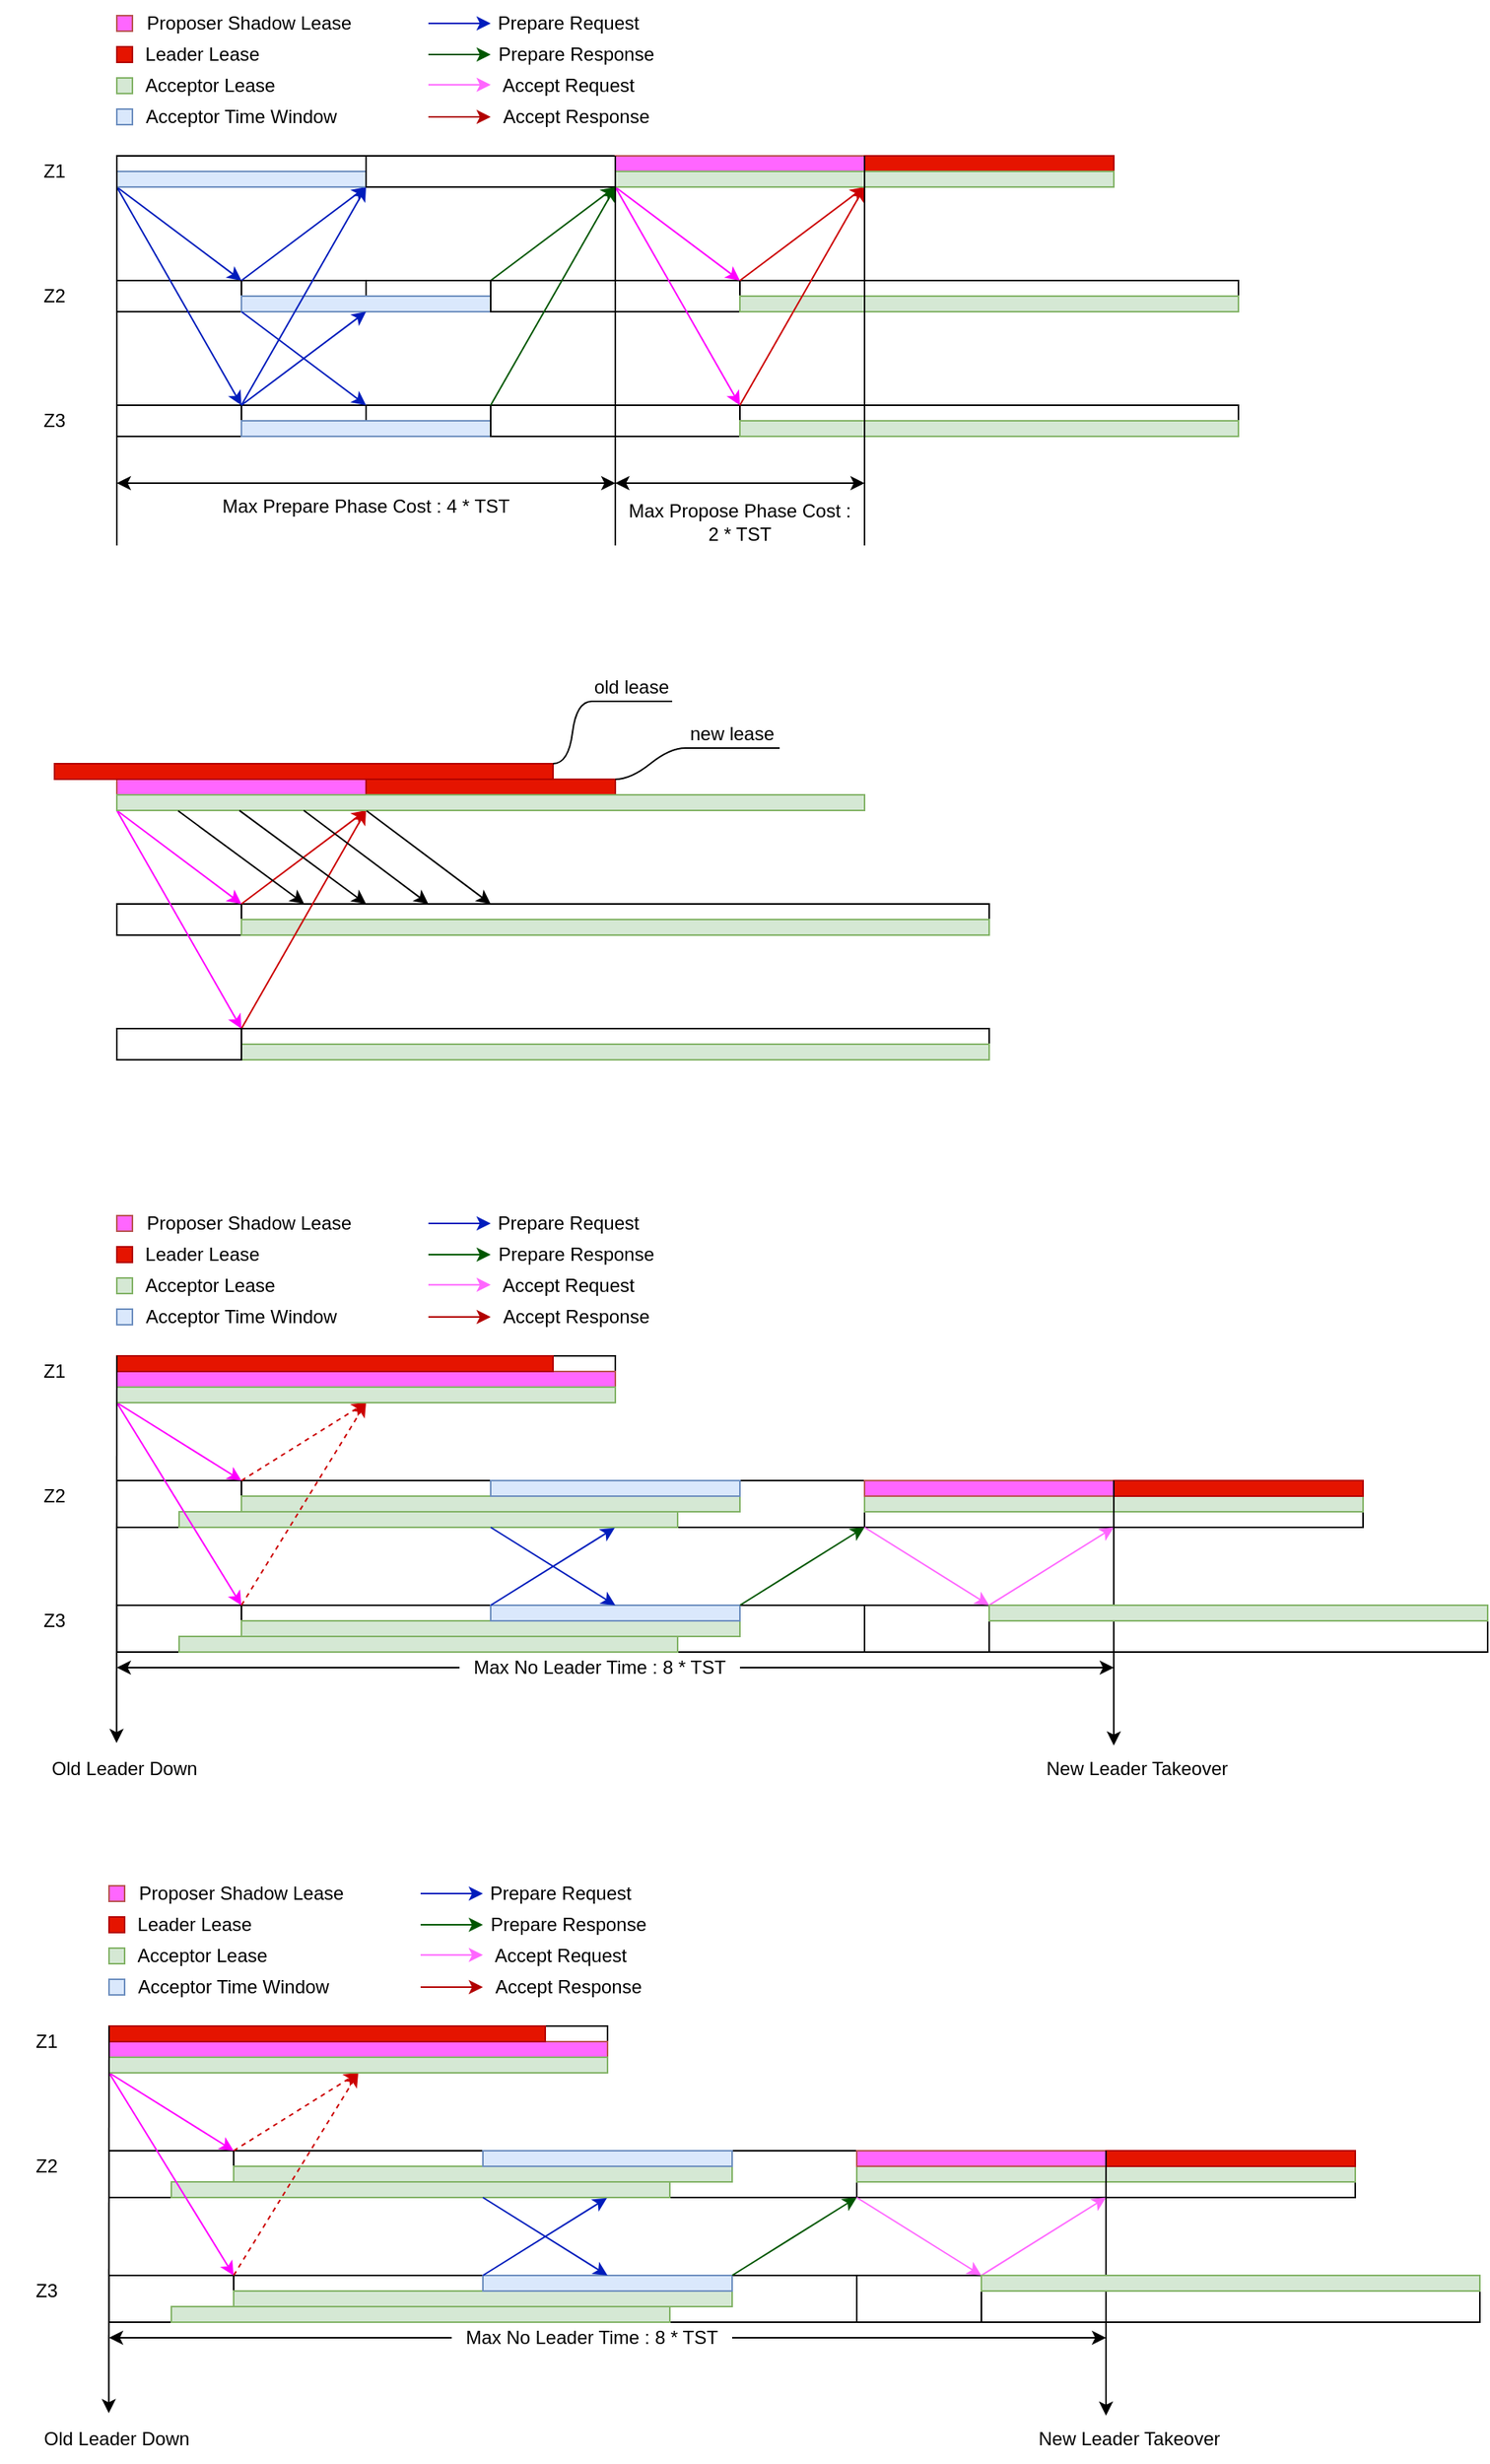 <mxfile version="20.2.7" type="github">
  <diagram id="ItlnomH0AQJC90lqwzH7" name="第 1 页">
    <mxGraphModel dx="649" dy="424" grid="1" gridSize="10" guides="1" tooltips="1" connect="1" arrows="1" fold="1" page="1" pageScale="1" pageWidth="827" pageHeight="1169" math="0" shadow="0">
      <root>
        <mxCell id="0" />
        <mxCell id="1" parent="0" />
        <mxCell id="S2eKIZhLgG1476qMJcx_-198" value="" style="rounded=0;whiteSpace=wrap;html=1;" vertex="1" parent="1">
          <mxGeometry x="600" y="950" width="320" height="30" as="geometry" />
        </mxCell>
        <mxCell id="S2eKIZhLgG1476qMJcx_-67" value="" style="rounded=0;whiteSpace=wrap;html=1;" vertex="1" parent="1">
          <mxGeometry x="200" y="950" width="400" height="30" as="geometry" />
        </mxCell>
        <mxCell id="S2eKIZhLgG1476qMJcx_-86" value="" style="rounded=0;whiteSpace=wrap;html=1;" vertex="1" parent="1">
          <mxGeometry x="120" y="950" width="80" height="30" as="geometry" />
        </mxCell>
        <mxCell id="S2eKIZhLgG1476qMJcx_-194" value="" style="rounded=0;whiteSpace=wrap;html=1;fillColor=#d5e8d4;strokeColor=#82b366;" vertex="1" parent="1">
          <mxGeometry x="160" y="970" width="320" height="10" as="geometry" />
        </mxCell>
        <mxCell id="S2eKIZhLgG1476qMJcx_-177" value="" style="rounded=0;whiteSpace=wrap;html=1;" vertex="1" parent="1">
          <mxGeometry x="120" y="580" width="80" height="20" as="geometry" />
        </mxCell>
        <mxCell id="S2eKIZhLgG1476qMJcx_-158" value="" style="rounded=0;whiteSpace=wrap;html=1;" vertex="1" parent="1">
          <mxGeometry x="680" y="1030" width="320" height="30" as="geometry" />
        </mxCell>
        <mxCell id="S2eKIZhLgG1476qMJcx_-134" value="" style="rounded=0;whiteSpace=wrap;html=1;" vertex="1" parent="1">
          <mxGeometry x="280" y="870" width="160" height="30" as="geometry" />
        </mxCell>
        <mxCell id="S2eKIZhLgG1476qMJcx_-46" value="" style="rounded=0;whiteSpace=wrap;html=1;" vertex="1" parent="1">
          <mxGeometry x="520" y="260" width="320" height="20" as="geometry" />
        </mxCell>
        <mxCell id="S2eKIZhLgG1476qMJcx_-45" value="" style="rounded=0;whiteSpace=wrap;html=1;" vertex="1" parent="1">
          <mxGeometry x="520" y="180" width="320" height="20" as="geometry" />
        </mxCell>
        <mxCell id="S2eKIZhLgG1476qMJcx_-44" value="" style="rounded=0;whiteSpace=wrap;html=1;" vertex="1" parent="1">
          <mxGeometry x="280" y="260" width="80" height="20" as="geometry" />
        </mxCell>
        <mxCell id="S2eKIZhLgG1476qMJcx_-43" value="" style="rounded=0;whiteSpace=wrap;html=1;" vertex="1" parent="1">
          <mxGeometry x="280" y="180" width="80" height="20" as="geometry" />
        </mxCell>
        <mxCell id="S2eKIZhLgG1476qMJcx_-42" value="" style="rounded=0;whiteSpace=wrap;html=1;" vertex="1" parent="1">
          <mxGeometry x="120" y="100" width="160" height="20" as="geometry" />
        </mxCell>
        <mxCell id="S2eKIZhLgG1476qMJcx_-2" value="" style="rounded=0;whiteSpace=wrap;html=1;" vertex="1" parent="1">
          <mxGeometry x="120" y="180" width="80" height="20" as="geometry" />
        </mxCell>
        <mxCell id="S2eKIZhLgG1476qMJcx_-3" value="" style="rounded=0;whiteSpace=wrap;html=1;" vertex="1" parent="1">
          <mxGeometry x="120" y="260" width="80" height="20" as="geometry" />
        </mxCell>
        <mxCell id="S2eKIZhLgG1476qMJcx_-4" value="" style="endArrow=classic;html=1;rounded=0;exitX=0;exitY=1;exitDx=0;exitDy=0;entryX=1;entryY=0;entryDx=0;entryDy=0;fillColor=#0050ef;strokeColor=#001DBC;" edge="1" parent="1" source="S2eKIZhLgG1476qMJcx_-11" target="S2eKIZhLgG1476qMJcx_-2">
          <mxGeometry width="50" height="50" relative="1" as="geometry">
            <mxPoint x="360" y="260" as="sourcePoint" />
            <mxPoint x="410" y="210" as="targetPoint" />
          </mxGeometry>
        </mxCell>
        <mxCell id="S2eKIZhLgG1476qMJcx_-6" value="" style="rounded=0;whiteSpace=wrap;html=1;" vertex="1" parent="1">
          <mxGeometry x="200" y="180" width="80" height="20" as="geometry" />
        </mxCell>
        <mxCell id="S2eKIZhLgG1476qMJcx_-8" value="" style="endArrow=classic;html=1;rounded=0;exitX=0;exitY=1;exitDx=0;exitDy=0;entryX=1;entryY=0;entryDx=0;entryDy=0;fillColor=#0050ef;strokeColor=#001DBC;" edge="1" parent="1" source="S2eKIZhLgG1476qMJcx_-11" target="S2eKIZhLgG1476qMJcx_-3">
          <mxGeometry width="50" height="50" relative="1" as="geometry">
            <mxPoint x="270" y="280" as="sourcePoint" />
            <mxPoint x="320" y="230" as="targetPoint" />
          </mxGeometry>
        </mxCell>
        <mxCell id="S2eKIZhLgG1476qMJcx_-9" value="" style="rounded=0;whiteSpace=wrap;html=1;" vertex="1" parent="1">
          <mxGeometry x="200" y="260" width="80" height="20" as="geometry" />
        </mxCell>
        <mxCell id="S2eKIZhLgG1476qMJcx_-10" value="" style="endArrow=classic;html=1;rounded=0;exitX=0;exitY=0;exitDx=0;exitDy=0;entryX=0;entryY=1;entryDx=0;entryDy=0;fillColor=#0050ef;strokeColor=#001DBC;" edge="1" parent="1" source="S2eKIZhLgG1476qMJcx_-6" target="S2eKIZhLgG1476qMJcx_-14">
          <mxGeometry width="50" height="50" relative="1" as="geometry">
            <mxPoint x="280" y="180" as="sourcePoint" />
            <mxPoint x="330" y="130" as="targetPoint" />
          </mxGeometry>
        </mxCell>
        <mxCell id="S2eKIZhLgG1476qMJcx_-11" value="" style="rounded=0;whiteSpace=wrap;html=1;fillColor=#dae8fc;strokeColor=#6c8ebf;" vertex="1" parent="1">
          <mxGeometry x="120" y="110" width="160" height="10" as="geometry" />
        </mxCell>
        <mxCell id="S2eKIZhLgG1476qMJcx_-12" value="" style="rounded=0;whiteSpace=wrap;html=1;fillColor=#dae8fc;strokeColor=#6c8ebf;" vertex="1" parent="1">
          <mxGeometry x="200" y="190" width="160" height="10" as="geometry" />
        </mxCell>
        <mxCell id="S2eKIZhLgG1476qMJcx_-13" value="" style="rounded=0;whiteSpace=wrap;html=1;fillColor=#dae8fc;strokeColor=#6c8ebf;" vertex="1" parent="1">
          <mxGeometry x="200" y="270" width="160" height="10" as="geometry" />
        </mxCell>
        <mxCell id="S2eKIZhLgG1476qMJcx_-14" value="" style="rounded=0;whiteSpace=wrap;html=1;" vertex="1" parent="1">
          <mxGeometry x="280" y="100" width="160" height="20" as="geometry" />
        </mxCell>
        <mxCell id="S2eKIZhLgG1476qMJcx_-15" value="" style="endArrow=classic;html=1;rounded=0;exitX=0;exitY=1;exitDx=0;exitDy=0;entryX=1;entryY=0;entryDx=0;entryDy=0;fillColor=#0050ef;strokeColor=#001DBC;" edge="1" parent="1" source="S2eKIZhLgG1476qMJcx_-12" target="S2eKIZhLgG1476qMJcx_-9">
          <mxGeometry width="50" height="50" relative="1" as="geometry">
            <mxPoint x="420" y="220" as="sourcePoint" />
            <mxPoint x="470" y="170" as="targetPoint" />
          </mxGeometry>
        </mxCell>
        <mxCell id="S2eKIZhLgG1476qMJcx_-16" value="" style="endArrow=classic;html=1;rounded=0;exitX=0;exitY=0;exitDx=0;exitDy=0;entryX=0.5;entryY=1;entryDx=0;entryDy=0;fillColor=#0050ef;strokeColor=#001DBC;" edge="1" parent="1" source="S2eKIZhLgG1476qMJcx_-9" target="S2eKIZhLgG1476qMJcx_-12">
          <mxGeometry width="50" height="50" relative="1" as="geometry">
            <mxPoint x="410" y="220" as="sourcePoint" />
            <mxPoint x="460" y="170" as="targetPoint" />
          </mxGeometry>
        </mxCell>
        <mxCell id="S2eKIZhLgG1476qMJcx_-17" value="" style="endArrow=classic;html=1;rounded=0;exitX=1;exitY=0;exitDx=0;exitDy=0;entryX=0;entryY=1;entryDx=0;entryDy=0;fillColor=#0050ef;strokeColor=#001DBC;" edge="1" parent="1" source="S2eKIZhLgG1476qMJcx_-3" target="S2eKIZhLgG1476qMJcx_-14">
          <mxGeometry width="50" height="50" relative="1" as="geometry">
            <mxPoint x="490" y="230" as="sourcePoint" />
            <mxPoint x="540" y="180" as="targetPoint" />
          </mxGeometry>
        </mxCell>
        <mxCell id="S2eKIZhLgG1476qMJcx_-18" value="" style="endArrow=classic;html=1;rounded=0;exitX=0;exitY=0;exitDx=0;exitDy=0;entryX=1;entryY=1;entryDx=0;entryDy=0;fillColor=#008a00;strokeColor=#005700;" edge="1" parent="1" source="S2eKIZhLgG1476qMJcx_-21" target="S2eKIZhLgG1476qMJcx_-14">
          <mxGeometry width="50" height="50" relative="1" as="geometry">
            <mxPoint x="400" y="190" as="sourcePoint" />
            <mxPoint x="450" y="140" as="targetPoint" />
          </mxGeometry>
        </mxCell>
        <mxCell id="S2eKIZhLgG1476qMJcx_-21" value="" style="rounded=0;whiteSpace=wrap;html=1;" vertex="1" parent="1">
          <mxGeometry x="360" y="180" width="160" height="20" as="geometry" />
        </mxCell>
        <mxCell id="S2eKIZhLgG1476qMJcx_-20" value="" style="endArrow=classic;html=1;rounded=0;exitX=1;exitY=1;exitDx=0;exitDy=0;entryX=1;entryY=0;entryDx=0;entryDy=0;fillColor=#f8cecc;strokeColor=#FF00FF;" edge="1" parent="1" source="S2eKIZhLgG1476qMJcx_-14" target="S2eKIZhLgG1476qMJcx_-21">
          <mxGeometry width="50" height="50" relative="1" as="geometry">
            <mxPoint x="510" y="190" as="sourcePoint" />
            <mxPoint x="560" y="140" as="targetPoint" />
          </mxGeometry>
        </mxCell>
        <mxCell id="S2eKIZhLgG1476qMJcx_-22" value="" style="rounded=0;whiteSpace=wrap;html=1;" vertex="1" parent="1">
          <mxGeometry x="360" y="260" width="160" height="20" as="geometry" />
        </mxCell>
        <mxCell id="S2eKIZhLgG1476qMJcx_-24" value="" style="rounded=0;whiteSpace=wrap;html=1;" vertex="1" parent="1">
          <mxGeometry x="440" y="100" width="160" height="20" as="geometry" />
        </mxCell>
        <mxCell id="S2eKIZhLgG1476qMJcx_-25" value="" style="endArrow=classic;html=1;rounded=0;exitX=1;exitY=0;exitDx=0;exitDy=0;entryX=1;entryY=1;entryDx=0;entryDy=0;fillColor=#e51400;strokeColor=#CC0000;" edge="1" parent="1" source="S2eKIZhLgG1476qMJcx_-21" target="S2eKIZhLgG1476qMJcx_-24">
          <mxGeometry width="50" height="50" relative="1" as="geometry">
            <mxPoint x="580" y="200" as="sourcePoint" />
            <mxPoint x="630" y="150" as="targetPoint" />
          </mxGeometry>
        </mxCell>
        <mxCell id="S2eKIZhLgG1476qMJcx_-1" value="" style="rounded=0;whiteSpace=wrap;html=1;fillColor=#FF66FF;strokeColor=#b85450;" vertex="1" parent="1">
          <mxGeometry x="440" y="100" width="320" height="10" as="geometry" />
        </mxCell>
        <mxCell id="S2eKIZhLgG1476qMJcx_-27" value="" style="rounded=0;whiteSpace=wrap;html=1;fillColor=#e51400;strokeColor=#B20000;fontColor=#ffffff;" vertex="1" parent="1">
          <mxGeometry x="600" y="100" width="160" height="10" as="geometry" />
        </mxCell>
        <mxCell id="S2eKIZhLgG1476qMJcx_-28" value="" style="rounded=0;whiteSpace=wrap;html=1;fillColor=#d5e8d4;strokeColor=#82b366;" vertex="1" parent="1">
          <mxGeometry x="520" y="190" width="320" height="10" as="geometry" />
        </mxCell>
        <mxCell id="S2eKIZhLgG1476qMJcx_-29" value="" style="rounded=0;whiteSpace=wrap;html=1;fillColor=#d5e8d4;strokeColor=#82b366;" vertex="1" parent="1">
          <mxGeometry x="520" y="270" width="320" height="10" as="geometry" />
        </mxCell>
        <mxCell id="S2eKIZhLgG1476qMJcx_-19" value="" style="endArrow=classic;html=1;rounded=0;exitX=0;exitY=0;exitDx=0;exitDy=0;entryX=1;entryY=1;entryDx=0;entryDy=0;fillColor=#008a00;strokeColor=#005700;" edge="1" parent="1" source="S2eKIZhLgG1476qMJcx_-22" target="S2eKIZhLgG1476qMJcx_-14">
          <mxGeometry width="50" height="50" relative="1" as="geometry">
            <mxPoint x="400" y="240" as="sourcePoint" />
            <mxPoint x="450" y="190" as="targetPoint" />
          </mxGeometry>
        </mxCell>
        <mxCell id="S2eKIZhLgG1476qMJcx_-23" value="" style="endArrow=classic;html=1;rounded=0;exitX=1;exitY=1;exitDx=0;exitDy=0;entryX=1;entryY=0;entryDx=0;entryDy=0;fillColor=#f8cecc;strokeColor=#FF00FF;" edge="1" parent="1" source="S2eKIZhLgG1476qMJcx_-14" target="S2eKIZhLgG1476qMJcx_-22">
          <mxGeometry width="50" height="50" relative="1" as="geometry">
            <mxPoint x="550" y="230" as="sourcePoint" />
            <mxPoint x="600" y="180" as="targetPoint" />
          </mxGeometry>
        </mxCell>
        <mxCell id="S2eKIZhLgG1476qMJcx_-26" value="" style="endArrow=classic;html=1;rounded=0;exitX=1;exitY=0;exitDx=0;exitDy=0;entryX=1;entryY=1;entryDx=0;entryDy=0;fillColor=#e51400;strokeColor=#CC0000;" edge="1" parent="1" source="S2eKIZhLgG1476qMJcx_-22" target="S2eKIZhLgG1476qMJcx_-24">
          <mxGeometry width="50" height="50" relative="1" as="geometry">
            <mxPoint x="610" y="240" as="sourcePoint" />
            <mxPoint x="660" y="190" as="targetPoint" />
          </mxGeometry>
        </mxCell>
        <mxCell id="S2eKIZhLgG1476qMJcx_-30" value="" style="rounded=0;whiteSpace=wrap;html=1;fillColor=#d5e8d4;strokeColor=#82b366;" vertex="1" parent="1">
          <mxGeometry x="440" y="110" width="320" height="10" as="geometry" />
        </mxCell>
        <mxCell id="S2eKIZhLgG1476qMJcx_-31" value="" style="rounded=0;whiteSpace=wrap;html=1;fillColor=#d5e8d4;strokeColor=#82b366;" vertex="1" parent="1">
          <mxGeometry x="120" y="50" width="10" height="10" as="geometry" />
        </mxCell>
        <mxCell id="S2eKIZhLgG1476qMJcx_-32" value="" style="rounded=0;whiteSpace=wrap;html=1;fillColor=#FF66FF;strokeColor=#b85450;" vertex="1" parent="1">
          <mxGeometry x="120" y="10" width="10" height="10" as="geometry" />
        </mxCell>
        <mxCell id="S2eKIZhLgG1476qMJcx_-33" value="" style="rounded=0;whiteSpace=wrap;html=1;fillColor=#dae8fc;strokeColor=#6c8ebf;" vertex="1" parent="1">
          <mxGeometry x="120" y="70" width="10" height="10" as="geometry" />
        </mxCell>
        <mxCell id="S2eKIZhLgG1476qMJcx_-34" value="" style="rounded=0;whiteSpace=wrap;html=1;fillColor=#e51400;strokeColor=#B20000;fontColor=#ffffff;" vertex="1" parent="1">
          <mxGeometry x="120" y="30" width="10" height="10" as="geometry" />
        </mxCell>
        <mxCell id="S2eKIZhLgG1476qMJcx_-35" value="Acceptor Lease" style="text;html=1;strokeColor=none;fillColor=none;align=center;verticalAlign=middle;whiteSpace=wrap;rounded=0;" vertex="1" parent="1">
          <mxGeometry x="130" y="40" width="100" height="30" as="geometry" />
        </mxCell>
        <mxCell id="S2eKIZhLgG1476qMJcx_-36" value="Acceptor Time Window" style="text;html=1;strokeColor=none;fillColor=none;align=center;verticalAlign=middle;whiteSpace=wrap;rounded=0;" vertex="1" parent="1">
          <mxGeometry x="130" y="60" width="140" height="30" as="geometry" />
        </mxCell>
        <mxCell id="S2eKIZhLgG1476qMJcx_-37" value="Proposer Shadow Lease" style="text;html=1;strokeColor=none;fillColor=none;align=center;verticalAlign=middle;whiteSpace=wrap;rounded=0;" vertex="1" parent="1">
          <mxGeometry x="130" width="150" height="30" as="geometry" />
        </mxCell>
        <mxCell id="S2eKIZhLgG1476qMJcx_-38" value="Leader Lease" style="text;html=1;strokeColor=none;fillColor=none;align=center;verticalAlign=middle;whiteSpace=wrap;rounded=0;" vertex="1" parent="1">
          <mxGeometry x="130" y="20" width="90" height="30" as="geometry" />
        </mxCell>
        <mxCell id="S2eKIZhLgG1476qMJcx_-39" value="Z1" style="text;html=1;strokeColor=none;fillColor=none;align=center;verticalAlign=middle;whiteSpace=wrap;rounded=0;" vertex="1" parent="1">
          <mxGeometry x="50" y="95" width="60" height="30" as="geometry" />
        </mxCell>
        <mxCell id="S2eKIZhLgG1476qMJcx_-40" value="Z2" style="text;html=1;strokeColor=none;fillColor=none;align=center;verticalAlign=middle;whiteSpace=wrap;rounded=0;" vertex="1" parent="1">
          <mxGeometry x="50" y="175" width="60" height="30" as="geometry" />
        </mxCell>
        <mxCell id="S2eKIZhLgG1476qMJcx_-41" value="Z3" style="text;html=1;strokeColor=none;fillColor=none;align=center;verticalAlign=middle;whiteSpace=wrap;rounded=0;" vertex="1" parent="1">
          <mxGeometry x="50" y="255" width="60" height="30" as="geometry" />
        </mxCell>
        <mxCell id="S2eKIZhLgG1476qMJcx_-47" value="" style="endArrow=none;html=1;rounded=0;entryX=0;entryY=0;entryDx=0;entryDy=0;" edge="1" parent="1" target="S2eKIZhLgG1476qMJcx_-42">
          <mxGeometry width="50" height="50" relative="1" as="geometry">
            <mxPoint x="120" y="350" as="sourcePoint" />
            <mxPoint x="140" y="340" as="targetPoint" />
          </mxGeometry>
        </mxCell>
        <mxCell id="S2eKIZhLgG1476qMJcx_-48" value="" style="endArrow=none;html=1;rounded=0;entryX=0;entryY=0;entryDx=0;entryDy=0;" edge="1" parent="1" target="S2eKIZhLgG1476qMJcx_-1">
          <mxGeometry width="50" height="50" relative="1" as="geometry">
            <mxPoint x="440" y="350" as="sourcePoint" />
            <mxPoint x="570" y="340" as="targetPoint" />
          </mxGeometry>
        </mxCell>
        <mxCell id="S2eKIZhLgG1476qMJcx_-49" value="" style="endArrow=classic;startArrow=classic;html=1;rounded=0;" edge="1" parent="1">
          <mxGeometry width="50" height="50" relative="1" as="geometry">
            <mxPoint x="120" y="310" as="sourcePoint" />
            <mxPoint x="440" y="310" as="targetPoint" />
          </mxGeometry>
        </mxCell>
        <mxCell id="S2eKIZhLgG1476qMJcx_-50" value="Max Prepare Phase Cost : 4 * TST" style="text;html=1;strokeColor=none;fillColor=none;align=center;verticalAlign=middle;whiteSpace=wrap;rounded=0;" vertex="1" parent="1">
          <mxGeometry x="185" y="310" width="190" height="30" as="geometry" />
        </mxCell>
        <mxCell id="S2eKIZhLgG1476qMJcx_-51" value="" style="endArrow=classic;html=1;rounded=0;fillColor=#0050ef;strokeColor=#001DBC;" edge="1" parent="1">
          <mxGeometry width="50" height="50" relative="1" as="geometry">
            <mxPoint x="320" y="15" as="sourcePoint" />
            <mxPoint x="360" y="15" as="targetPoint" />
          </mxGeometry>
        </mxCell>
        <mxCell id="S2eKIZhLgG1476qMJcx_-52" value="" style="endArrow=classic;html=1;rounded=0;fillColor=#008a00;strokeColor=#005700;" edge="1" parent="1">
          <mxGeometry width="50" height="50" relative="1" as="geometry">
            <mxPoint x="320" y="35" as="sourcePoint" />
            <mxPoint x="360" y="35" as="targetPoint" />
          </mxGeometry>
        </mxCell>
        <mxCell id="S2eKIZhLgG1476qMJcx_-53" value="" style="endArrow=classic;html=1;rounded=0;strokeColor=#FF66FF;" edge="1" parent="1">
          <mxGeometry width="50" height="50" relative="1" as="geometry">
            <mxPoint x="320" y="54.43" as="sourcePoint" />
            <mxPoint x="360" y="54.43" as="targetPoint" />
          </mxGeometry>
        </mxCell>
        <mxCell id="S2eKIZhLgG1476qMJcx_-54" value="" style="endArrow=classic;html=1;rounded=0;fillColor=#e51400;strokeColor=#B20000;" edge="1" parent="1">
          <mxGeometry width="50" height="50" relative="1" as="geometry">
            <mxPoint x="320" y="75.0" as="sourcePoint" />
            <mxPoint x="360" y="75.0" as="targetPoint" />
          </mxGeometry>
        </mxCell>
        <mxCell id="S2eKIZhLgG1476qMJcx_-59" value="Accept Request" style="text;html=1;strokeColor=none;fillColor=none;align=center;verticalAlign=middle;whiteSpace=wrap;rounded=0;" vertex="1" parent="1">
          <mxGeometry x="360" y="40" width="100" height="30" as="geometry" />
        </mxCell>
        <mxCell id="S2eKIZhLgG1476qMJcx_-60" value="Accept Response" style="text;html=1;strokeColor=none;fillColor=none;align=center;verticalAlign=middle;whiteSpace=wrap;rounded=0;" vertex="1" parent="1">
          <mxGeometry x="360" y="60" width="110" height="30" as="geometry" />
        </mxCell>
        <mxCell id="S2eKIZhLgG1476qMJcx_-61" value="Prepare Request" style="text;html=1;strokeColor=none;fillColor=none;align=center;verticalAlign=middle;whiteSpace=wrap;rounded=0;" vertex="1" parent="1">
          <mxGeometry x="360" width="100" height="30" as="geometry" />
        </mxCell>
        <mxCell id="S2eKIZhLgG1476qMJcx_-62" value="Prepare Response" style="text;html=1;strokeColor=none;fillColor=none;align=center;verticalAlign=middle;whiteSpace=wrap;rounded=0;" vertex="1" parent="1">
          <mxGeometry x="360" y="20" width="110" height="30" as="geometry" />
        </mxCell>
        <mxCell id="S2eKIZhLgG1476qMJcx_-63" value="" style="endArrow=none;html=1;rounded=0;strokeColor=#000000;entryX=0;entryY=0;entryDx=0;entryDy=0;" edge="1" parent="1" target="S2eKIZhLgG1476qMJcx_-27">
          <mxGeometry width="50" height="50" relative="1" as="geometry">
            <mxPoint x="600" y="350" as="sourcePoint" />
            <mxPoint x="680" y="360" as="targetPoint" />
          </mxGeometry>
        </mxCell>
        <mxCell id="S2eKIZhLgG1476qMJcx_-64" value="" style="endArrow=classic;startArrow=classic;html=1;rounded=0;strokeColor=#000000;" edge="1" parent="1">
          <mxGeometry width="50" height="50" relative="1" as="geometry">
            <mxPoint x="440" y="310" as="sourcePoint" />
            <mxPoint x="600" y="310" as="targetPoint" />
          </mxGeometry>
        </mxCell>
        <mxCell id="S2eKIZhLgG1476qMJcx_-65" value="Max Propose Phase Cost : &lt;br&gt;2 * TST" style="text;html=1;strokeColor=none;fillColor=none;align=center;verticalAlign=middle;whiteSpace=wrap;rounded=0;" vertex="1" parent="1">
          <mxGeometry x="425" y="320" width="190" height="30" as="geometry" />
        </mxCell>
        <mxCell id="S2eKIZhLgG1476qMJcx_-66" value="" style="rounded=0;whiteSpace=wrap;html=1;" vertex="1" parent="1">
          <mxGeometry x="200" y="1030" width="400" height="30" as="geometry" />
        </mxCell>
        <mxCell id="S2eKIZhLgG1476qMJcx_-87" value="" style="endArrow=classic;html=1;rounded=0;exitX=0;exitY=1;exitDx=0;exitDy=0;entryX=1;entryY=0;entryDx=0;entryDy=0;fillColor=#f8cecc;strokeColor=#FF00FF;" edge="1" source="S2eKIZhLgG1476qMJcx_-89" target="S2eKIZhLgG1476qMJcx_-86" parent="1">
          <mxGeometry width="50" height="50" relative="1" as="geometry">
            <mxPoint x="120" y="890" as="sourcePoint" />
            <mxPoint x="240" y="910" as="targetPoint" />
          </mxGeometry>
        </mxCell>
        <mxCell id="S2eKIZhLgG1476qMJcx_-88" value="" style="rounded=0;whiteSpace=wrap;html=1;" vertex="1" parent="1">
          <mxGeometry x="120" y="1030" width="80" height="30" as="geometry" />
        </mxCell>
        <mxCell id="S2eKIZhLgG1476qMJcx_-89" value="" style="rounded=0;whiteSpace=wrap;html=1;" vertex="1" parent="1">
          <mxGeometry x="120" y="870" width="160" height="30" as="geometry" />
        </mxCell>
        <mxCell id="S2eKIZhLgG1476qMJcx_-90" value="" style="endArrow=classic;html=1;rounded=0;exitX=1;exitY=0;exitDx=0;exitDy=0;entryX=1;entryY=1;entryDx=0;entryDy=0;fillColor=#e51400;strokeColor=#CC0000;dashed=1;" edge="1" source="S2eKIZhLgG1476qMJcx_-86" target="S2eKIZhLgG1476qMJcx_-89" parent="1">
          <mxGeometry width="50" height="50" relative="1" as="geometry">
            <mxPoint x="260" y="970" as="sourcePoint" />
            <mxPoint x="310" y="920" as="targetPoint" />
          </mxGeometry>
        </mxCell>
        <mxCell id="S2eKIZhLgG1476qMJcx_-91" value="" style="rounded=0;whiteSpace=wrap;html=1;fillColor=#FF66FF;strokeColor=#b85450;" vertex="1" parent="1">
          <mxGeometry x="120" y="880" width="320" height="10" as="geometry" />
        </mxCell>
        <mxCell id="S2eKIZhLgG1476qMJcx_-93" value="" style="rounded=0;whiteSpace=wrap;html=1;fillColor=#d5e8d4;strokeColor=#82b366;" vertex="1" parent="1">
          <mxGeometry x="200" y="960" width="320" height="10" as="geometry" />
        </mxCell>
        <mxCell id="S2eKIZhLgG1476qMJcx_-94" value="" style="rounded=0;whiteSpace=wrap;html=1;fillColor=#d5e8d4;strokeColor=#82b366;" vertex="1" parent="1">
          <mxGeometry x="200" y="1040" width="320" height="10" as="geometry" />
        </mxCell>
        <mxCell id="S2eKIZhLgG1476qMJcx_-96" value="" style="endArrow=classic;html=1;rounded=0;exitX=0;exitY=1;exitDx=0;exitDy=0;entryX=1;entryY=0;entryDx=0;entryDy=0;fillColor=#f8cecc;strokeColor=#FF00FF;" edge="1" source="S2eKIZhLgG1476qMJcx_-89" target="S2eKIZhLgG1476qMJcx_-88" parent="1">
          <mxGeometry width="50" height="50" relative="1" as="geometry">
            <mxPoint x="120" y="890" as="sourcePoint" />
            <mxPoint x="280" y="950" as="targetPoint" />
          </mxGeometry>
        </mxCell>
        <mxCell id="S2eKIZhLgG1476qMJcx_-97" value="" style="endArrow=classic;html=1;rounded=0;exitX=1;exitY=0;exitDx=0;exitDy=0;entryX=1;entryY=1;entryDx=0;entryDy=0;fillColor=#e51400;strokeColor=#CC0000;dashed=1;" edge="1" source="S2eKIZhLgG1476qMJcx_-88" target="S2eKIZhLgG1476qMJcx_-89" parent="1">
          <mxGeometry width="50" height="50" relative="1" as="geometry">
            <mxPoint x="290" y="1010" as="sourcePoint" />
            <mxPoint x="340" y="960" as="targetPoint" />
          </mxGeometry>
        </mxCell>
        <mxCell id="S2eKIZhLgG1476qMJcx_-98" value="" style="rounded=0;whiteSpace=wrap;html=1;fillColor=#d5e8d4;strokeColor=#82b366;" vertex="1" parent="1">
          <mxGeometry x="120" y="890" width="320" height="10" as="geometry" />
        </mxCell>
        <mxCell id="S2eKIZhLgG1476qMJcx_-99" value="" style="rounded=0;whiteSpace=wrap;html=1;fillColor=#d5e8d4;strokeColor=#82b366;" vertex="1" parent="1">
          <mxGeometry x="120" y="820" width="10" height="10" as="geometry" />
        </mxCell>
        <mxCell id="S2eKIZhLgG1476qMJcx_-100" value="" style="rounded=0;whiteSpace=wrap;html=1;fillColor=#FF66FF;strokeColor=#b85450;" vertex="1" parent="1">
          <mxGeometry x="120" y="780" width="10" height="10" as="geometry" />
        </mxCell>
        <mxCell id="S2eKIZhLgG1476qMJcx_-101" value="" style="rounded=0;whiteSpace=wrap;html=1;fillColor=#dae8fc;strokeColor=#6c8ebf;" vertex="1" parent="1">
          <mxGeometry x="120" y="840" width="10" height="10" as="geometry" />
        </mxCell>
        <mxCell id="S2eKIZhLgG1476qMJcx_-102" value="" style="rounded=0;whiteSpace=wrap;html=1;fillColor=#e51400;strokeColor=#B20000;fontColor=#ffffff;" vertex="1" parent="1">
          <mxGeometry x="120" y="800" width="10" height="10" as="geometry" />
        </mxCell>
        <mxCell id="S2eKIZhLgG1476qMJcx_-103" value="Acceptor Lease" style="text;html=1;strokeColor=none;fillColor=none;align=center;verticalAlign=middle;whiteSpace=wrap;rounded=0;" vertex="1" parent="1">
          <mxGeometry x="130" y="810" width="100" height="30" as="geometry" />
        </mxCell>
        <mxCell id="S2eKIZhLgG1476qMJcx_-104" value="Acceptor Time Window" style="text;html=1;strokeColor=none;fillColor=none;align=center;verticalAlign=middle;whiteSpace=wrap;rounded=0;" vertex="1" parent="1">
          <mxGeometry x="130" y="830" width="140" height="30" as="geometry" />
        </mxCell>
        <mxCell id="S2eKIZhLgG1476qMJcx_-105" value="Proposer Shadow Lease" style="text;html=1;strokeColor=none;fillColor=none;align=center;verticalAlign=middle;whiteSpace=wrap;rounded=0;" vertex="1" parent="1">
          <mxGeometry x="130" y="770" width="150" height="30" as="geometry" />
        </mxCell>
        <mxCell id="S2eKIZhLgG1476qMJcx_-106" value="Leader Lease" style="text;html=1;strokeColor=none;fillColor=none;align=center;verticalAlign=middle;whiteSpace=wrap;rounded=0;" vertex="1" parent="1">
          <mxGeometry x="130" y="790" width="90" height="30" as="geometry" />
        </mxCell>
        <mxCell id="S2eKIZhLgG1476qMJcx_-107" value="Z1" style="text;html=1;strokeColor=none;fillColor=none;align=center;verticalAlign=middle;whiteSpace=wrap;rounded=0;" vertex="1" parent="1">
          <mxGeometry x="50" y="865" width="60" height="30" as="geometry" />
        </mxCell>
        <mxCell id="S2eKIZhLgG1476qMJcx_-108" value="Z2" style="text;html=1;strokeColor=none;fillColor=none;align=center;verticalAlign=middle;whiteSpace=wrap;rounded=0;" vertex="1" parent="1">
          <mxGeometry x="50" y="945" width="60" height="30" as="geometry" />
        </mxCell>
        <mxCell id="S2eKIZhLgG1476qMJcx_-109" value="Z3" style="text;html=1;strokeColor=none;fillColor=none;align=center;verticalAlign=middle;whiteSpace=wrap;rounded=0;" vertex="1" parent="1">
          <mxGeometry x="50" y="1025" width="60" height="30" as="geometry" />
        </mxCell>
        <mxCell id="S2eKIZhLgG1476qMJcx_-114" value="" style="endArrow=classic;html=1;rounded=0;fillColor=#0050ef;strokeColor=#001DBC;" edge="1" parent="1">
          <mxGeometry width="50" height="50" relative="1" as="geometry">
            <mxPoint x="320" y="785" as="sourcePoint" />
            <mxPoint x="360" y="785" as="targetPoint" />
          </mxGeometry>
        </mxCell>
        <mxCell id="S2eKIZhLgG1476qMJcx_-115" value="" style="endArrow=classic;html=1;rounded=0;fillColor=#008a00;strokeColor=#005700;" edge="1" parent="1">
          <mxGeometry width="50" height="50" relative="1" as="geometry">
            <mxPoint x="320" y="805" as="sourcePoint" />
            <mxPoint x="360" y="805" as="targetPoint" />
          </mxGeometry>
        </mxCell>
        <mxCell id="S2eKIZhLgG1476qMJcx_-116" value="" style="endArrow=classic;html=1;rounded=0;strokeColor=#FF66FF;" edge="1" parent="1">
          <mxGeometry width="50" height="50" relative="1" as="geometry">
            <mxPoint x="320" y="824.43" as="sourcePoint" />
            <mxPoint x="360" y="824.43" as="targetPoint" />
          </mxGeometry>
        </mxCell>
        <mxCell id="S2eKIZhLgG1476qMJcx_-117" value="" style="endArrow=classic;html=1;rounded=0;fillColor=#e51400;strokeColor=#B20000;" edge="1" parent="1">
          <mxGeometry width="50" height="50" relative="1" as="geometry">
            <mxPoint x="320" y="845" as="sourcePoint" />
            <mxPoint x="360" y="845" as="targetPoint" />
          </mxGeometry>
        </mxCell>
        <mxCell id="S2eKIZhLgG1476qMJcx_-118" value="Accept Request" style="text;html=1;strokeColor=none;fillColor=none;align=center;verticalAlign=middle;whiteSpace=wrap;rounded=0;" vertex="1" parent="1">
          <mxGeometry x="360" y="810" width="100" height="30" as="geometry" />
        </mxCell>
        <mxCell id="S2eKIZhLgG1476qMJcx_-119" value="Accept Response" style="text;html=1;strokeColor=none;fillColor=none;align=center;verticalAlign=middle;whiteSpace=wrap;rounded=0;" vertex="1" parent="1">
          <mxGeometry x="360" y="830" width="110" height="30" as="geometry" />
        </mxCell>
        <mxCell id="S2eKIZhLgG1476qMJcx_-120" value="Prepare Request" style="text;html=1;strokeColor=none;fillColor=none;align=center;verticalAlign=middle;whiteSpace=wrap;rounded=0;" vertex="1" parent="1">
          <mxGeometry x="360" y="770" width="100" height="30" as="geometry" />
        </mxCell>
        <mxCell id="S2eKIZhLgG1476qMJcx_-121" value="Prepare Response" style="text;html=1;strokeColor=none;fillColor=none;align=center;verticalAlign=middle;whiteSpace=wrap;rounded=0;" vertex="1" parent="1">
          <mxGeometry x="360" y="790" width="110" height="30" as="geometry" />
        </mxCell>
        <mxCell id="S2eKIZhLgG1476qMJcx_-129" value="" style="rounded=0;whiteSpace=wrap;html=1;fillColor=#dae8fc;strokeColor=#6c8ebf;" vertex="1" parent="1">
          <mxGeometry x="360" y="950" width="160" height="10" as="geometry" />
        </mxCell>
        <mxCell id="S2eKIZhLgG1476qMJcx_-130" value="" style="rounded=0;whiteSpace=wrap;html=1;fillColor=#dae8fc;strokeColor=#6c8ebf;" vertex="1" parent="1">
          <mxGeometry x="360" y="1030" width="160" height="10" as="geometry" />
        </mxCell>
        <mxCell id="S2eKIZhLgG1476qMJcx_-132" value="" style="rounded=0;whiteSpace=wrap;html=1;" vertex="1" parent="1">
          <mxGeometry x="600" y="1030" width="80" height="30" as="geometry" />
        </mxCell>
        <mxCell id="S2eKIZhLgG1476qMJcx_-133" value="" style="rounded=0;whiteSpace=wrap;html=1;fillColor=#e51400;strokeColor=#B20000;fontColor=#ffffff;" vertex="1" parent="1">
          <mxGeometry x="120" y="870" width="280" height="10" as="geometry" />
        </mxCell>
        <mxCell id="S2eKIZhLgG1476qMJcx_-138" value="Old Leader Down" style="text;html=1;strokeColor=none;fillColor=none;align=center;verticalAlign=middle;whiteSpace=wrap;rounded=0;" vertex="1" parent="1">
          <mxGeometry x="76.25" y="1120" width="97.5" height="30" as="geometry" />
        </mxCell>
        <mxCell id="S2eKIZhLgG1476qMJcx_-139" value="" style="endArrow=classic;html=1;rounded=0;strokeColor=#001DBC;fillColor=#0050ef;entryX=0.874;entryY=1.032;entryDx=0;entryDy=0;entryPerimeter=0;" edge="1" parent="1" target="S2eKIZhLgG1476qMJcx_-194">
          <mxGeometry width="50" height="50" relative="1" as="geometry">
            <mxPoint x="360" y="1030" as="sourcePoint" />
            <mxPoint x="520" y="1030" as="targetPoint" />
          </mxGeometry>
        </mxCell>
        <mxCell id="S2eKIZhLgG1476qMJcx_-140" value="" style="endArrow=classic;html=1;rounded=0;strokeColor=#001DBC;entryX=0.5;entryY=0;entryDx=0;entryDy=0;fillColor=#0050ef;" edge="1" parent="1" target="S2eKIZhLgG1476qMJcx_-130">
          <mxGeometry width="50" height="50" relative="1" as="geometry">
            <mxPoint x="360" y="980" as="sourcePoint" />
            <mxPoint x="890" y="1050" as="targetPoint" />
          </mxGeometry>
        </mxCell>
        <mxCell id="S2eKIZhLgG1476qMJcx_-143" value="" style="endArrow=classic;html=1;rounded=0;strokeColor=#005700;exitX=1;exitY=0;exitDx=0;exitDy=0;entryX=1;entryY=1;entryDx=0;entryDy=0;fillColor=#008a00;" edge="1" parent="1" source="S2eKIZhLgG1476qMJcx_-130" target="S2eKIZhLgG1476qMJcx_-67">
          <mxGeometry width="50" height="50" relative="1" as="geometry">
            <mxPoint x="790" y="1050" as="sourcePoint" />
            <mxPoint x="840" y="1000" as="targetPoint" />
          </mxGeometry>
        </mxCell>
        <mxCell id="S2eKIZhLgG1476qMJcx_-144" value="" style="rounded=0;whiteSpace=wrap;html=1;" vertex="1" parent="1">
          <mxGeometry x="680" y="950" width="80" height="20" as="geometry" />
        </mxCell>
        <mxCell id="S2eKIZhLgG1476qMJcx_-145" value="" style="endArrow=classic;html=1;rounded=0;strokeColor=#FF66FF;exitX=1;exitY=1;exitDx=0;exitDy=0;entryX=1;entryY=0;entryDx=0;entryDy=0;" edge="1" parent="1" source="S2eKIZhLgG1476qMJcx_-67" target="S2eKIZhLgG1476qMJcx_-132">
          <mxGeometry width="50" height="50" relative="1" as="geometry">
            <mxPoint x="900" y="1030" as="sourcePoint" />
            <mxPoint x="840" y="1030" as="targetPoint" />
          </mxGeometry>
        </mxCell>
        <mxCell id="S2eKIZhLgG1476qMJcx_-146" value="" style="endArrow=classic;html=1;rounded=0;strokeColor=#FF66FF;exitX=0;exitY=0;exitDx=0;exitDy=0;" edge="1" parent="1">
          <mxGeometry width="50" height="50" relative="1" as="geometry">
            <mxPoint x="680" y="1030" as="sourcePoint" />
            <mxPoint x="760" y="980" as="targetPoint" />
          </mxGeometry>
        </mxCell>
        <mxCell id="S2eKIZhLgG1476qMJcx_-148" value="" style="rounded=0;whiteSpace=wrap;html=1;" vertex="1" parent="1">
          <mxGeometry x="760" y="950" width="160" height="20" as="geometry" />
        </mxCell>
        <mxCell id="S2eKIZhLgG1476qMJcx_-149" value="" style="rounded=0;whiteSpace=wrap;html=1;fillColor=#d5e8d4;strokeColor=#82b366;" vertex="1" parent="1">
          <mxGeometry x="600" y="960" width="320" height="10" as="geometry" />
        </mxCell>
        <mxCell id="S2eKIZhLgG1476qMJcx_-151" value="" style="rounded=0;whiteSpace=wrap;html=1;fillColor=#FF66FF;strokeColor=#b85450;" vertex="1" parent="1">
          <mxGeometry x="600" y="950" width="320" height="10" as="geometry" />
        </mxCell>
        <mxCell id="S2eKIZhLgG1476qMJcx_-152" value="" style="rounded=0;whiteSpace=wrap;html=1;fillColor=#e51400;strokeColor=#B20000;fontColor=#ffffff;" vertex="1" parent="1">
          <mxGeometry x="760" y="950" width="160" height="10" as="geometry" />
        </mxCell>
        <mxCell id="S2eKIZhLgG1476qMJcx_-153" value="" style="endArrow=classic;html=1;rounded=0;strokeColor=#000000;exitX=0;exitY=0;exitDx=0;exitDy=0;" edge="1" parent="1" source="S2eKIZhLgG1476qMJcx_-152">
          <mxGeometry width="50" height="50" relative="1" as="geometry">
            <mxPoint x="920" y="950" as="sourcePoint" />
            <mxPoint x="760" y="1120" as="targetPoint" />
          </mxGeometry>
        </mxCell>
        <mxCell id="S2eKIZhLgG1476qMJcx_-154" value="New Leader Takeover" style="text;html=1;strokeColor=none;fillColor=none;align=center;verticalAlign=middle;whiteSpace=wrap;rounded=0;" vertex="1" parent="1">
          <mxGeometry x="710" y="1120" width="130" height="30" as="geometry" />
        </mxCell>
        <mxCell id="S2eKIZhLgG1476qMJcx_-155" value="" style="endArrow=classic;startArrow=none;html=1;rounded=0;strokeColor=#000000;" edge="1" parent="1" source="S2eKIZhLgG1476qMJcx_-156">
          <mxGeometry width="50" height="50" relative="1" as="geometry">
            <mxPoint x="280" y="1070" as="sourcePoint" />
            <mxPoint x="760" y="1070" as="targetPoint" />
          </mxGeometry>
        </mxCell>
        <mxCell id="S2eKIZhLgG1476qMJcx_-156" value="Max No Leader Time : 8 * TST" style="text;html=1;strokeColor=none;fillColor=none;align=center;verticalAlign=middle;whiteSpace=wrap;rounded=0;" vertex="1" parent="1">
          <mxGeometry x="340" y="1055" width="180" height="30" as="geometry" />
        </mxCell>
        <mxCell id="S2eKIZhLgG1476qMJcx_-157" value="" style="endArrow=none;startArrow=classic;html=1;rounded=0;strokeColor=#000000;" edge="1" parent="1" target="S2eKIZhLgG1476qMJcx_-156">
          <mxGeometry width="50" height="50" relative="1" as="geometry">
            <mxPoint x="120" y="1070" as="sourcePoint" />
            <mxPoint x="920" y="1070" as="targetPoint" />
          </mxGeometry>
        </mxCell>
        <mxCell id="S2eKIZhLgG1476qMJcx_-160" value="" style="endArrow=classic;html=1;rounded=0;strokeColor=#000000;exitX=0;exitY=0;exitDx=0;exitDy=0;entryX=0.447;entryY=-0.054;entryDx=0;entryDy=0;entryPerimeter=0;" edge="1" parent="1" source="S2eKIZhLgG1476qMJcx_-133" target="S2eKIZhLgG1476qMJcx_-138">
          <mxGeometry width="50" height="50" relative="1" as="geometry">
            <mxPoint x="100" y="1150" as="sourcePoint" />
            <mxPoint x="120" y="1100" as="targetPoint" />
          </mxGeometry>
        </mxCell>
        <mxCell id="S2eKIZhLgG1476qMJcx_-161" value="" style="rounded=0;whiteSpace=wrap;html=1;" vertex="1" parent="1">
          <mxGeometry x="200" y="660" width="480" height="20" as="geometry" />
        </mxCell>
        <mxCell id="S2eKIZhLgG1476qMJcx_-162" value="" style="rounded=0;whiteSpace=wrap;html=1;" vertex="1" parent="1">
          <mxGeometry x="200" y="580" width="480" height="20" as="geometry" />
        </mxCell>
        <mxCell id="S2eKIZhLgG1476qMJcx_-163" value="" style="endArrow=classic;html=1;rounded=0;exitX=1;exitY=1;exitDx=0;exitDy=0;entryX=1;entryY=0;entryDx=0;entryDy=0;fillColor=#f8cecc;strokeColor=#FF00FF;" edge="1" parent="1">
          <mxGeometry width="50" height="50" relative="1" as="geometry">
            <mxPoint x="120" y="520" as="sourcePoint" />
            <mxPoint x="200" y="580" as="targetPoint" />
          </mxGeometry>
        </mxCell>
        <mxCell id="S2eKIZhLgG1476qMJcx_-164" value="" style="rounded=0;whiteSpace=wrap;html=1;" vertex="1" parent="1">
          <mxGeometry x="120" y="500" width="160" height="20" as="geometry" />
        </mxCell>
        <mxCell id="S2eKIZhLgG1476qMJcx_-165" value="" style="endArrow=classic;html=1;rounded=0;exitX=1;exitY=0;exitDx=0;exitDy=0;entryX=1;entryY=1;entryDx=0;entryDy=0;fillColor=#e51400;strokeColor=#CC0000;" edge="1" target="S2eKIZhLgG1476qMJcx_-164" parent="1">
          <mxGeometry width="50" height="50" relative="1" as="geometry">
            <mxPoint x="200" y="580" as="sourcePoint" />
            <mxPoint x="310" y="550" as="targetPoint" />
          </mxGeometry>
        </mxCell>
        <mxCell id="S2eKIZhLgG1476qMJcx_-166" value="" style="rounded=0;whiteSpace=wrap;html=1;fillColor=#FF66FF;strokeColor=#b85450;" vertex="1" parent="1">
          <mxGeometry x="120" y="500" width="310" height="10" as="geometry" />
        </mxCell>
        <mxCell id="S2eKIZhLgG1476qMJcx_-167" value="" style="rounded=0;whiteSpace=wrap;html=1;fillColor=#e51400;strokeColor=#B20000;fontColor=#ffffff;" vertex="1" parent="1">
          <mxGeometry x="280" y="500" width="160" height="10" as="geometry" />
        </mxCell>
        <mxCell id="S2eKIZhLgG1476qMJcx_-168" value="" style="rounded=0;whiteSpace=wrap;html=1;fillColor=#d5e8d4;strokeColor=#82b366;" vertex="1" parent="1">
          <mxGeometry x="200" y="590" width="480" height="10" as="geometry" />
        </mxCell>
        <mxCell id="S2eKIZhLgG1476qMJcx_-169" value="" style="rounded=0;whiteSpace=wrap;html=1;fillColor=#d5e8d4;strokeColor=#82b366;" vertex="1" parent="1">
          <mxGeometry x="200" y="670" width="480" height="10" as="geometry" />
        </mxCell>
        <mxCell id="S2eKIZhLgG1476qMJcx_-170" value="" style="endArrow=classic;html=1;rounded=0;exitX=1;exitY=1;exitDx=0;exitDy=0;entryX=1;entryY=0;entryDx=0;entryDy=0;fillColor=#f8cecc;strokeColor=#FF00FF;" edge="1" parent="1">
          <mxGeometry width="50" height="50" relative="1" as="geometry">
            <mxPoint x="120" y="520" as="sourcePoint" />
            <mxPoint x="200" y="660" as="targetPoint" />
          </mxGeometry>
        </mxCell>
        <mxCell id="S2eKIZhLgG1476qMJcx_-171" value="" style="endArrow=classic;html=1;rounded=0;exitX=1;exitY=0;exitDx=0;exitDy=0;entryX=1;entryY=1;entryDx=0;entryDy=0;fillColor=#e51400;strokeColor=#CC0000;" edge="1" target="S2eKIZhLgG1476qMJcx_-164" parent="1">
          <mxGeometry width="50" height="50" relative="1" as="geometry">
            <mxPoint x="200" y="660" as="sourcePoint" />
            <mxPoint x="340" y="590" as="targetPoint" />
          </mxGeometry>
        </mxCell>
        <mxCell id="S2eKIZhLgG1476qMJcx_-172" value="" style="rounded=0;whiteSpace=wrap;html=1;fillColor=#d5e8d4;strokeColor=#82b366;" vertex="1" parent="1">
          <mxGeometry x="120" y="510" width="480" height="10" as="geometry" />
        </mxCell>
        <mxCell id="S2eKIZhLgG1476qMJcx_-178" value="" style="rounded=0;whiteSpace=wrap;html=1;" vertex="1" parent="1">
          <mxGeometry x="120" y="660" width="80" height="20" as="geometry" />
        </mxCell>
        <mxCell id="S2eKIZhLgG1476qMJcx_-182" value="" style="rounded=0;whiteSpace=wrap;html=1;fillColor=#e51400;strokeColor=#B20000;fontColor=#ffffff;" vertex="1" parent="1">
          <mxGeometry x="80" y="490" width="320" height="10" as="geometry" />
        </mxCell>
        <mxCell id="S2eKIZhLgG1476qMJcx_-183" value="" style="endArrow=classic;html=1;rounded=0;strokeColor=#000000;exitX=0.082;exitY=1.026;exitDx=0;exitDy=0;exitPerimeter=0;entryX=0.084;entryY=-0.003;entryDx=0;entryDy=0;entryPerimeter=0;" edge="1" parent="1" source="S2eKIZhLgG1476qMJcx_-172" target="S2eKIZhLgG1476qMJcx_-162">
          <mxGeometry width="50" height="50" relative="1" as="geometry">
            <mxPoint x="400" y="570" as="sourcePoint" />
            <mxPoint x="450" y="520" as="targetPoint" />
          </mxGeometry>
        </mxCell>
        <mxCell id="S2eKIZhLgG1476qMJcx_-184" value="" style="endArrow=classic;html=1;rounded=0;strokeColor=#000000;exitX=0.164;exitY=1.004;exitDx=0;exitDy=0;exitPerimeter=0;" edge="1" parent="1" source="S2eKIZhLgG1476qMJcx_-172">
          <mxGeometry width="50" height="50" relative="1" as="geometry">
            <mxPoint x="320" y="580" as="sourcePoint" />
            <mxPoint x="280" y="580" as="targetPoint" />
          </mxGeometry>
        </mxCell>
        <mxCell id="S2eKIZhLgG1476qMJcx_-186" value="old lease" style="whiteSpace=wrap;html=1;shape=partialRectangle;top=0;left=0;bottom=1;right=0;points=[[0,1],[1,1]];fillColor=none;align=center;verticalAlign=bottom;routingCenterY=0.5;snapToPoint=1;recursiveResize=0;autosize=1;treeFolding=1;treeMoving=1;newEdgeStyle={&quot;edgeStyle&quot;:&quot;entityRelationEdgeStyle&quot;,&quot;startArrow&quot;:&quot;none&quot;,&quot;endArrow&quot;:&quot;none&quot;,&quot;segment&quot;:10,&quot;curved&quot;:1};" vertex="1" parent="1">
          <mxGeometry x="425" y="420" width="51" height="30" as="geometry" />
        </mxCell>
        <mxCell id="S2eKIZhLgG1476qMJcx_-187" value="" style="edgeStyle=entityRelationEdgeStyle;startArrow=none;endArrow=none;segment=10;curved=1;rounded=0;strokeColor=#000000;exitX=1;exitY=0;exitDx=0;exitDy=0;" edge="1" target="S2eKIZhLgG1476qMJcx_-186" parent="1" source="S2eKIZhLgG1476qMJcx_-182">
          <mxGeometry relative="1" as="geometry">
            <mxPoint x="495" y="510" as="sourcePoint" />
          </mxGeometry>
        </mxCell>
        <mxCell id="S2eKIZhLgG1476qMJcx_-189" value="new lease" style="whiteSpace=wrap;html=1;shape=partialRectangle;top=0;left=0;bottom=1;right=0;points=[[0,1],[1,1]];fillColor=none;align=center;verticalAlign=bottom;routingCenterY=0.5;snapToPoint=1;recursiveResize=0;autosize=1;treeFolding=1;treeMoving=1;newEdgeStyle={&quot;edgeStyle&quot;:&quot;entityRelationEdgeStyle&quot;,&quot;startArrow&quot;:&quot;none&quot;,&quot;endArrow&quot;:&quot;none&quot;,&quot;segment&quot;:10,&quot;curved&quot;:1};" vertex="1" parent="1">
          <mxGeometry x="485" y="450" width="60" height="30" as="geometry" />
        </mxCell>
        <mxCell id="S2eKIZhLgG1476qMJcx_-190" value="" style="edgeStyle=entityRelationEdgeStyle;startArrow=none;endArrow=none;segment=10;curved=1;rounded=0;strokeColor=#000000;exitX=1;exitY=0;exitDx=0;exitDy=0;" edge="1" target="S2eKIZhLgG1476qMJcx_-189" parent="1" source="S2eKIZhLgG1476qMJcx_-167">
          <mxGeometry relative="1" as="geometry">
            <mxPoint x="485" y="490" as="sourcePoint" />
          </mxGeometry>
        </mxCell>
        <mxCell id="S2eKIZhLgG1476qMJcx_-191" value="" style="endArrow=classic;html=1;rounded=0;strokeColor=#000000;exitX=0.25;exitY=1;exitDx=0;exitDy=0;entryX=0.25;entryY=0;entryDx=0;entryDy=0;" edge="1" parent="1" source="S2eKIZhLgG1476qMJcx_-172" target="S2eKIZhLgG1476qMJcx_-162">
          <mxGeometry width="50" height="50" relative="1" as="geometry">
            <mxPoint x="360" y="570" as="sourcePoint" />
            <mxPoint x="410" y="520" as="targetPoint" />
          </mxGeometry>
        </mxCell>
        <mxCell id="S2eKIZhLgG1476qMJcx_-192" value="" style="endArrow=classic;html=1;rounded=0;strokeColor=#000000;exitX=0.334;exitY=1.026;exitDx=0;exitDy=0;exitPerimeter=0;" edge="1" parent="1" source="S2eKIZhLgG1476qMJcx_-172">
          <mxGeometry width="50" height="50" relative="1" as="geometry">
            <mxPoint x="450" y="590" as="sourcePoint" />
            <mxPoint x="360" y="580" as="targetPoint" />
          </mxGeometry>
        </mxCell>
        <mxCell id="S2eKIZhLgG1476qMJcx_-196" value="" style="rounded=0;whiteSpace=wrap;html=1;fillColor=#d5e8d4;strokeColor=#82b366;" vertex="1" parent="1">
          <mxGeometry x="160" y="1050" width="320" height="10" as="geometry" />
        </mxCell>
        <mxCell id="S2eKIZhLgG1476qMJcx_-199" value="" style="rounded=0;whiteSpace=wrap;html=1;fillColor=#d5e8d4;strokeColor=#82b366;" vertex="1" parent="1">
          <mxGeometry x="680" y="1030" width="320" height="10" as="geometry" />
        </mxCell>
        <mxCell id="S2eKIZhLgG1476qMJcx_-200" value="" style="rounded=0;whiteSpace=wrap;html=1;" vertex="1" parent="1">
          <mxGeometry x="595" y="1380" width="320" height="30" as="geometry" />
        </mxCell>
        <mxCell id="S2eKIZhLgG1476qMJcx_-201" value="" style="rounded=0;whiteSpace=wrap;html=1;" vertex="1" parent="1">
          <mxGeometry x="195" y="1380" width="400" height="30" as="geometry" />
        </mxCell>
        <mxCell id="S2eKIZhLgG1476qMJcx_-202" value="" style="rounded=0;whiteSpace=wrap;html=1;" vertex="1" parent="1">
          <mxGeometry x="115" y="1380" width="80" height="30" as="geometry" />
        </mxCell>
        <mxCell id="S2eKIZhLgG1476qMJcx_-203" value="" style="rounded=0;whiteSpace=wrap;html=1;fillColor=#d5e8d4;strokeColor=#82b366;" vertex="1" parent="1">
          <mxGeometry x="155" y="1400" width="320" height="10" as="geometry" />
        </mxCell>
        <mxCell id="S2eKIZhLgG1476qMJcx_-204" value="" style="rounded=0;whiteSpace=wrap;html=1;" vertex="1" parent="1">
          <mxGeometry x="675" y="1460" width="320" height="30" as="geometry" />
        </mxCell>
        <mxCell id="S2eKIZhLgG1476qMJcx_-205" value="" style="rounded=0;whiteSpace=wrap;html=1;" vertex="1" parent="1">
          <mxGeometry x="275" y="1300" width="160" height="30" as="geometry" />
        </mxCell>
        <mxCell id="S2eKIZhLgG1476qMJcx_-206" value="" style="rounded=0;whiteSpace=wrap;html=1;" vertex="1" parent="1">
          <mxGeometry x="195" y="1460" width="400" height="30" as="geometry" />
        </mxCell>
        <mxCell id="S2eKIZhLgG1476qMJcx_-207" value="" style="endArrow=classic;html=1;rounded=0;exitX=0;exitY=1;exitDx=0;exitDy=0;entryX=1;entryY=0;entryDx=0;entryDy=0;fillColor=#f8cecc;strokeColor=#FF00FF;" edge="1" source="S2eKIZhLgG1476qMJcx_-209" target="S2eKIZhLgG1476qMJcx_-202" parent="1">
          <mxGeometry width="50" height="50" relative="1" as="geometry">
            <mxPoint x="115" y="1320" as="sourcePoint" />
            <mxPoint x="235" y="1340" as="targetPoint" />
          </mxGeometry>
        </mxCell>
        <mxCell id="S2eKIZhLgG1476qMJcx_-208" value="" style="rounded=0;whiteSpace=wrap;html=1;" vertex="1" parent="1">
          <mxGeometry x="115" y="1460" width="80" height="30" as="geometry" />
        </mxCell>
        <mxCell id="S2eKIZhLgG1476qMJcx_-209" value="" style="rounded=0;whiteSpace=wrap;html=1;" vertex="1" parent="1">
          <mxGeometry x="115" y="1300" width="160" height="30" as="geometry" />
        </mxCell>
        <mxCell id="S2eKIZhLgG1476qMJcx_-210" value="" style="endArrow=classic;html=1;rounded=0;exitX=1;exitY=0;exitDx=0;exitDy=0;entryX=1;entryY=1;entryDx=0;entryDy=0;fillColor=#e51400;strokeColor=#CC0000;dashed=1;" edge="1" source="S2eKIZhLgG1476qMJcx_-202" target="S2eKIZhLgG1476qMJcx_-209" parent="1">
          <mxGeometry width="50" height="50" relative="1" as="geometry">
            <mxPoint x="255" y="1400" as="sourcePoint" />
            <mxPoint x="305" y="1350" as="targetPoint" />
          </mxGeometry>
        </mxCell>
        <mxCell id="S2eKIZhLgG1476qMJcx_-211" value="" style="rounded=0;whiteSpace=wrap;html=1;fillColor=#FF66FF;strokeColor=#b85450;" vertex="1" parent="1">
          <mxGeometry x="115" y="1310" width="320" height="10" as="geometry" />
        </mxCell>
        <mxCell id="S2eKIZhLgG1476qMJcx_-212" value="" style="rounded=0;whiteSpace=wrap;html=1;fillColor=#d5e8d4;strokeColor=#82b366;" vertex="1" parent="1">
          <mxGeometry x="195" y="1390" width="320" height="10" as="geometry" />
        </mxCell>
        <mxCell id="S2eKIZhLgG1476qMJcx_-213" value="" style="rounded=0;whiteSpace=wrap;html=1;fillColor=#d5e8d4;strokeColor=#82b366;" vertex="1" parent="1">
          <mxGeometry x="195" y="1470" width="320" height="10" as="geometry" />
        </mxCell>
        <mxCell id="S2eKIZhLgG1476qMJcx_-214" value="" style="endArrow=classic;html=1;rounded=0;exitX=0;exitY=1;exitDx=0;exitDy=0;entryX=1;entryY=0;entryDx=0;entryDy=0;fillColor=#f8cecc;strokeColor=#FF00FF;" edge="1" source="S2eKIZhLgG1476qMJcx_-209" target="S2eKIZhLgG1476qMJcx_-208" parent="1">
          <mxGeometry width="50" height="50" relative="1" as="geometry">
            <mxPoint x="115" y="1320" as="sourcePoint" />
            <mxPoint x="275" y="1380" as="targetPoint" />
          </mxGeometry>
        </mxCell>
        <mxCell id="S2eKIZhLgG1476qMJcx_-215" value="" style="endArrow=classic;html=1;rounded=0;exitX=1;exitY=0;exitDx=0;exitDy=0;entryX=1;entryY=1;entryDx=0;entryDy=0;fillColor=#e51400;strokeColor=#CC0000;dashed=1;" edge="1" source="S2eKIZhLgG1476qMJcx_-208" target="S2eKIZhLgG1476qMJcx_-209" parent="1">
          <mxGeometry width="50" height="50" relative="1" as="geometry">
            <mxPoint x="285" y="1440" as="sourcePoint" />
            <mxPoint x="335" y="1390" as="targetPoint" />
          </mxGeometry>
        </mxCell>
        <mxCell id="S2eKIZhLgG1476qMJcx_-216" value="" style="rounded=0;whiteSpace=wrap;html=1;fillColor=#d5e8d4;strokeColor=#82b366;" vertex="1" parent="1">
          <mxGeometry x="115" y="1320" width="320" height="10" as="geometry" />
        </mxCell>
        <mxCell id="S2eKIZhLgG1476qMJcx_-217" value="" style="rounded=0;whiteSpace=wrap;html=1;fillColor=#d5e8d4;strokeColor=#82b366;" vertex="1" parent="1">
          <mxGeometry x="115" y="1250" width="10" height="10" as="geometry" />
        </mxCell>
        <mxCell id="S2eKIZhLgG1476qMJcx_-218" value="" style="rounded=0;whiteSpace=wrap;html=1;fillColor=#FF66FF;strokeColor=#b85450;" vertex="1" parent="1">
          <mxGeometry x="115" y="1210" width="10" height="10" as="geometry" />
        </mxCell>
        <mxCell id="S2eKIZhLgG1476qMJcx_-219" value="" style="rounded=0;whiteSpace=wrap;html=1;fillColor=#dae8fc;strokeColor=#6c8ebf;" vertex="1" parent="1">
          <mxGeometry x="115" y="1270" width="10" height="10" as="geometry" />
        </mxCell>
        <mxCell id="S2eKIZhLgG1476qMJcx_-220" value="" style="rounded=0;whiteSpace=wrap;html=1;fillColor=#e51400;strokeColor=#B20000;fontColor=#ffffff;" vertex="1" parent="1">
          <mxGeometry x="115" y="1230" width="10" height="10" as="geometry" />
        </mxCell>
        <mxCell id="S2eKIZhLgG1476qMJcx_-221" value="Acceptor Lease" style="text;html=1;strokeColor=none;fillColor=none;align=center;verticalAlign=middle;whiteSpace=wrap;rounded=0;" vertex="1" parent="1">
          <mxGeometry x="125" y="1240" width="100" height="30" as="geometry" />
        </mxCell>
        <mxCell id="S2eKIZhLgG1476qMJcx_-222" value="Acceptor Time Window" style="text;html=1;strokeColor=none;fillColor=none;align=center;verticalAlign=middle;whiteSpace=wrap;rounded=0;" vertex="1" parent="1">
          <mxGeometry x="125" y="1260" width="140" height="30" as="geometry" />
        </mxCell>
        <mxCell id="S2eKIZhLgG1476qMJcx_-223" value="Proposer Shadow Lease" style="text;html=1;strokeColor=none;fillColor=none;align=center;verticalAlign=middle;whiteSpace=wrap;rounded=0;" vertex="1" parent="1">
          <mxGeometry x="125" y="1200" width="150" height="30" as="geometry" />
        </mxCell>
        <mxCell id="S2eKIZhLgG1476qMJcx_-224" value="Leader Lease" style="text;html=1;strokeColor=none;fillColor=none;align=center;verticalAlign=middle;whiteSpace=wrap;rounded=0;" vertex="1" parent="1">
          <mxGeometry x="125" y="1220" width="90" height="30" as="geometry" />
        </mxCell>
        <mxCell id="S2eKIZhLgG1476qMJcx_-225" value="Z1" style="text;html=1;strokeColor=none;fillColor=none;align=center;verticalAlign=middle;whiteSpace=wrap;rounded=0;" vertex="1" parent="1">
          <mxGeometry x="45" y="1295" width="60" height="30" as="geometry" />
        </mxCell>
        <mxCell id="S2eKIZhLgG1476qMJcx_-226" value="Z2" style="text;html=1;strokeColor=none;fillColor=none;align=center;verticalAlign=middle;whiteSpace=wrap;rounded=0;" vertex="1" parent="1">
          <mxGeometry x="45" y="1375" width="60" height="30" as="geometry" />
        </mxCell>
        <mxCell id="S2eKIZhLgG1476qMJcx_-227" value="Z3" style="text;html=1;strokeColor=none;fillColor=none;align=center;verticalAlign=middle;whiteSpace=wrap;rounded=0;" vertex="1" parent="1">
          <mxGeometry x="45" y="1455" width="60" height="30" as="geometry" />
        </mxCell>
        <mxCell id="S2eKIZhLgG1476qMJcx_-228" value="" style="endArrow=classic;html=1;rounded=0;fillColor=#0050ef;strokeColor=#001DBC;" edge="1" parent="1">
          <mxGeometry width="50" height="50" relative="1" as="geometry">
            <mxPoint x="315" y="1215" as="sourcePoint" />
            <mxPoint x="355" y="1215" as="targetPoint" />
          </mxGeometry>
        </mxCell>
        <mxCell id="S2eKIZhLgG1476qMJcx_-229" value="" style="endArrow=classic;html=1;rounded=0;fillColor=#008a00;strokeColor=#005700;" edge="1" parent="1">
          <mxGeometry width="50" height="50" relative="1" as="geometry">
            <mxPoint x="315" y="1235" as="sourcePoint" />
            <mxPoint x="355" y="1235" as="targetPoint" />
          </mxGeometry>
        </mxCell>
        <mxCell id="S2eKIZhLgG1476qMJcx_-230" value="" style="endArrow=classic;html=1;rounded=0;strokeColor=#FF66FF;" edge="1" parent="1">
          <mxGeometry width="50" height="50" relative="1" as="geometry">
            <mxPoint x="315" y="1254.43" as="sourcePoint" />
            <mxPoint x="355" y="1254.43" as="targetPoint" />
          </mxGeometry>
        </mxCell>
        <mxCell id="S2eKIZhLgG1476qMJcx_-231" value="" style="endArrow=classic;html=1;rounded=0;fillColor=#e51400;strokeColor=#B20000;" edge="1" parent="1">
          <mxGeometry width="50" height="50" relative="1" as="geometry">
            <mxPoint x="315" y="1275" as="sourcePoint" />
            <mxPoint x="355" y="1275" as="targetPoint" />
          </mxGeometry>
        </mxCell>
        <mxCell id="S2eKIZhLgG1476qMJcx_-232" value="Accept Request" style="text;html=1;strokeColor=none;fillColor=none;align=center;verticalAlign=middle;whiteSpace=wrap;rounded=0;" vertex="1" parent="1">
          <mxGeometry x="355" y="1240" width="100" height="30" as="geometry" />
        </mxCell>
        <mxCell id="S2eKIZhLgG1476qMJcx_-233" value="Accept Response" style="text;html=1;strokeColor=none;fillColor=none;align=center;verticalAlign=middle;whiteSpace=wrap;rounded=0;" vertex="1" parent="1">
          <mxGeometry x="355" y="1260" width="110" height="30" as="geometry" />
        </mxCell>
        <mxCell id="S2eKIZhLgG1476qMJcx_-234" value="Prepare Request" style="text;html=1;strokeColor=none;fillColor=none;align=center;verticalAlign=middle;whiteSpace=wrap;rounded=0;" vertex="1" parent="1">
          <mxGeometry x="355" y="1200" width="100" height="30" as="geometry" />
        </mxCell>
        <mxCell id="S2eKIZhLgG1476qMJcx_-235" value="Prepare Response" style="text;html=1;strokeColor=none;fillColor=none;align=center;verticalAlign=middle;whiteSpace=wrap;rounded=0;" vertex="1" parent="1">
          <mxGeometry x="355" y="1220" width="110" height="30" as="geometry" />
        </mxCell>
        <mxCell id="S2eKIZhLgG1476qMJcx_-236" value="" style="rounded=0;whiteSpace=wrap;html=1;fillColor=#dae8fc;strokeColor=#6c8ebf;" vertex="1" parent="1">
          <mxGeometry x="355" y="1380" width="160" height="10" as="geometry" />
        </mxCell>
        <mxCell id="S2eKIZhLgG1476qMJcx_-237" value="" style="rounded=0;whiteSpace=wrap;html=1;fillColor=#dae8fc;strokeColor=#6c8ebf;" vertex="1" parent="1">
          <mxGeometry x="355" y="1460" width="160" height="10" as="geometry" />
        </mxCell>
        <mxCell id="S2eKIZhLgG1476qMJcx_-238" value="" style="rounded=0;whiteSpace=wrap;html=1;" vertex="1" parent="1">
          <mxGeometry x="595" y="1460" width="80" height="30" as="geometry" />
        </mxCell>
        <mxCell id="S2eKIZhLgG1476qMJcx_-239" value="" style="rounded=0;whiteSpace=wrap;html=1;fillColor=#e51400;strokeColor=#B20000;fontColor=#ffffff;" vertex="1" parent="1">
          <mxGeometry x="115" y="1300" width="280" height="10" as="geometry" />
        </mxCell>
        <mxCell id="S2eKIZhLgG1476qMJcx_-240" value="Old Leader Down" style="text;html=1;strokeColor=none;fillColor=none;align=center;verticalAlign=middle;whiteSpace=wrap;rounded=0;" vertex="1" parent="1">
          <mxGeometry x="71.25" y="1550" width="97.5" height="30" as="geometry" />
        </mxCell>
        <mxCell id="S2eKIZhLgG1476qMJcx_-241" value="" style="endArrow=classic;html=1;rounded=0;strokeColor=#001DBC;fillColor=#0050ef;entryX=0.874;entryY=1.032;entryDx=0;entryDy=0;entryPerimeter=0;" edge="1" target="S2eKIZhLgG1476qMJcx_-203" parent="1">
          <mxGeometry width="50" height="50" relative="1" as="geometry">
            <mxPoint x="355" y="1460" as="sourcePoint" />
            <mxPoint x="515" y="1460" as="targetPoint" />
          </mxGeometry>
        </mxCell>
        <mxCell id="S2eKIZhLgG1476qMJcx_-242" value="" style="endArrow=classic;html=1;rounded=0;strokeColor=#001DBC;entryX=0.5;entryY=0;entryDx=0;entryDy=0;fillColor=#0050ef;" edge="1" target="S2eKIZhLgG1476qMJcx_-237" parent="1">
          <mxGeometry width="50" height="50" relative="1" as="geometry">
            <mxPoint x="355" y="1410" as="sourcePoint" />
            <mxPoint x="885" y="1480" as="targetPoint" />
          </mxGeometry>
        </mxCell>
        <mxCell id="S2eKIZhLgG1476qMJcx_-243" value="" style="endArrow=classic;html=1;rounded=0;strokeColor=#005700;exitX=1;exitY=0;exitDx=0;exitDy=0;entryX=1;entryY=1;entryDx=0;entryDy=0;fillColor=#008a00;" edge="1" source="S2eKIZhLgG1476qMJcx_-237" target="S2eKIZhLgG1476qMJcx_-201" parent="1">
          <mxGeometry width="50" height="50" relative="1" as="geometry">
            <mxPoint x="785" y="1480" as="sourcePoint" />
            <mxPoint x="835" y="1430" as="targetPoint" />
          </mxGeometry>
        </mxCell>
        <mxCell id="S2eKIZhLgG1476qMJcx_-244" value="" style="rounded=0;whiteSpace=wrap;html=1;" vertex="1" parent="1">
          <mxGeometry x="675" y="1380" width="80" height="20" as="geometry" />
        </mxCell>
        <mxCell id="S2eKIZhLgG1476qMJcx_-245" value="" style="endArrow=classic;html=1;rounded=0;strokeColor=#FF66FF;exitX=1;exitY=1;exitDx=0;exitDy=0;entryX=1;entryY=0;entryDx=0;entryDy=0;" edge="1" source="S2eKIZhLgG1476qMJcx_-201" target="S2eKIZhLgG1476qMJcx_-238" parent="1">
          <mxGeometry width="50" height="50" relative="1" as="geometry">
            <mxPoint x="895" y="1460" as="sourcePoint" />
            <mxPoint x="835" y="1460" as="targetPoint" />
          </mxGeometry>
        </mxCell>
        <mxCell id="S2eKIZhLgG1476qMJcx_-246" value="" style="endArrow=classic;html=1;rounded=0;strokeColor=#FF66FF;exitX=0;exitY=0;exitDx=0;exitDy=0;" edge="1" parent="1">
          <mxGeometry width="50" height="50" relative="1" as="geometry">
            <mxPoint x="675" y="1460" as="sourcePoint" />
            <mxPoint x="755" y="1410" as="targetPoint" />
          </mxGeometry>
        </mxCell>
        <mxCell id="S2eKIZhLgG1476qMJcx_-247" value="" style="rounded=0;whiteSpace=wrap;html=1;" vertex="1" parent="1">
          <mxGeometry x="755" y="1380" width="160" height="20" as="geometry" />
        </mxCell>
        <mxCell id="S2eKIZhLgG1476qMJcx_-248" value="" style="rounded=0;whiteSpace=wrap;html=1;fillColor=#d5e8d4;strokeColor=#82b366;" vertex="1" parent="1">
          <mxGeometry x="595" y="1390" width="320" height="10" as="geometry" />
        </mxCell>
        <mxCell id="S2eKIZhLgG1476qMJcx_-249" value="" style="rounded=0;whiteSpace=wrap;html=1;fillColor=#FF66FF;strokeColor=#b85450;" vertex="1" parent="1">
          <mxGeometry x="595" y="1380" width="320" height="10" as="geometry" />
        </mxCell>
        <mxCell id="S2eKIZhLgG1476qMJcx_-250" value="" style="rounded=0;whiteSpace=wrap;html=1;fillColor=#e51400;strokeColor=#B20000;fontColor=#ffffff;" vertex="1" parent="1">
          <mxGeometry x="755" y="1380" width="160" height="10" as="geometry" />
        </mxCell>
        <mxCell id="S2eKIZhLgG1476qMJcx_-251" value="" style="endArrow=classic;html=1;rounded=0;strokeColor=#000000;exitX=0;exitY=0;exitDx=0;exitDy=0;" edge="1" source="S2eKIZhLgG1476qMJcx_-250" parent="1">
          <mxGeometry width="50" height="50" relative="1" as="geometry">
            <mxPoint x="915" y="1380" as="sourcePoint" />
            <mxPoint x="755" y="1550" as="targetPoint" />
          </mxGeometry>
        </mxCell>
        <mxCell id="S2eKIZhLgG1476qMJcx_-252" value="New Leader Takeover" style="text;html=1;strokeColor=none;fillColor=none;align=center;verticalAlign=middle;whiteSpace=wrap;rounded=0;" vertex="1" parent="1">
          <mxGeometry x="705" y="1550" width="130" height="30" as="geometry" />
        </mxCell>
        <mxCell id="S2eKIZhLgG1476qMJcx_-253" value="" style="endArrow=classic;startArrow=none;html=1;rounded=0;strokeColor=#000000;" edge="1" source="S2eKIZhLgG1476qMJcx_-254" parent="1">
          <mxGeometry width="50" height="50" relative="1" as="geometry">
            <mxPoint x="275" y="1500" as="sourcePoint" />
            <mxPoint x="755" y="1500" as="targetPoint" />
          </mxGeometry>
        </mxCell>
        <mxCell id="S2eKIZhLgG1476qMJcx_-254" value="Max No Leader Time : 8 * TST" style="text;html=1;strokeColor=none;fillColor=none;align=center;verticalAlign=middle;whiteSpace=wrap;rounded=0;" vertex="1" parent="1">
          <mxGeometry x="335" y="1485" width="180" height="30" as="geometry" />
        </mxCell>
        <mxCell id="S2eKIZhLgG1476qMJcx_-255" value="" style="endArrow=none;startArrow=classic;html=1;rounded=0;strokeColor=#000000;" edge="1" target="S2eKIZhLgG1476qMJcx_-254" parent="1">
          <mxGeometry width="50" height="50" relative="1" as="geometry">
            <mxPoint x="115" y="1500" as="sourcePoint" />
            <mxPoint x="915" y="1500" as="targetPoint" />
          </mxGeometry>
        </mxCell>
        <mxCell id="S2eKIZhLgG1476qMJcx_-256" value="" style="endArrow=classic;html=1;rounded=0;strokeColor=#000000;exitX=0;exitY=0;exitDx=0;exitDy=0;entryX=0.447;entryY=-0.054;entryDx=0;entryDy=0;entryPerimeter=0;" edge="1" source="S2eKIZhLgG1476qMJcx_-239" target="S2eKIZhLgG1476qMJcx_-240" parent="1">
          <mxGeometry width="50" height="50" relative="1" as="geometry">
            <mxPoint x="95" y="1580" as="sourcePoint" />
            <mxPoint x="115" y="1530" as="targetPoint" />
          </mxGeometry>
        </mxCell>
        <mxCell id="S2eKIZhLgG1476qMJcx_-257" value="" style="rounded=0;whiteSpace=wrap;html=1;fillColor=#d5e8d4;strokeColor=#82b366;" vertex="1" parent="1">
          <mxGeometry x="155" y="1480" width="320" height="10" as="geometry" />
        </mxCell>
        <mxCell id="S2eKIZhLgG1476qMJcx_-258" value="" style="rounded=0;whiteSpace=wrap;html=1;fillColor=#d5e8d4;strokeColor=#82b366;" vertex="1" parent="1">
          <mxGeometry x="675" y="1460" width="320" height="10" as="geometry" />
        </mxCell>
      </root>
    </mxGraphModel>
  </diagram>
</mxfile>
